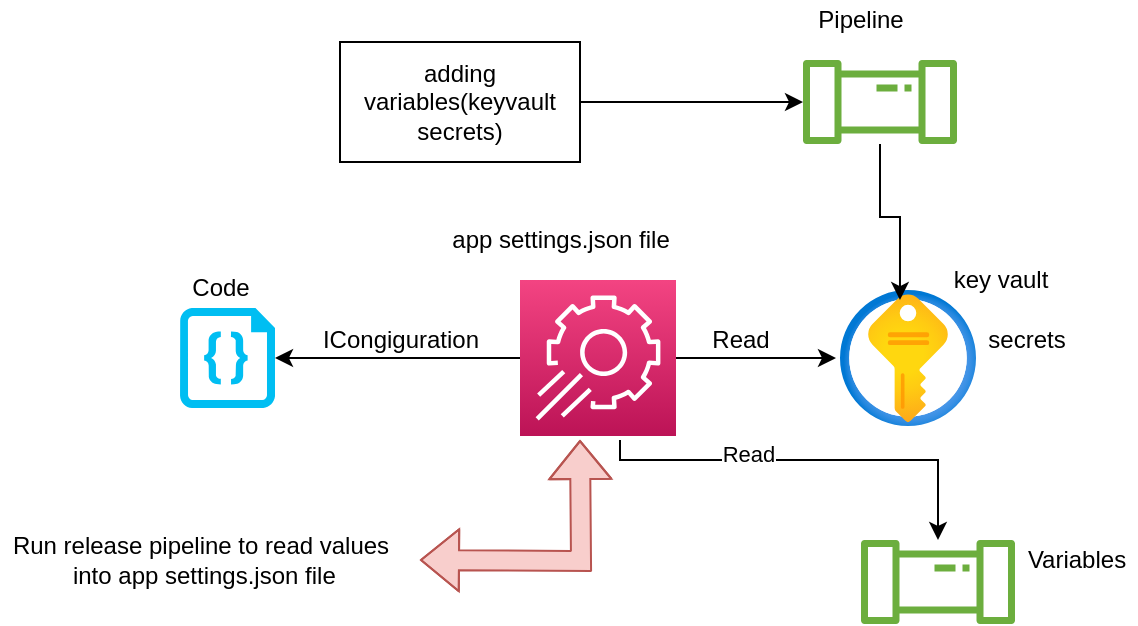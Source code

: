 <mxfile version="15.4.0" type="device"><diagram id="C5RBs43oDa-KdzZeNtuy" name="Page-1"><mxGraphModel dx="1422" dy="839" grid="1" gridSize="10" guides="1" tooltips="1" connect="1" arrows="1" fold="1" page="1" pageScale="1" pageWidth="827" pageHeight="1169" math="0" shadow="0"><root><mxCell id="WIyWlLk6GJQsqaUBKTNV-0"/><mxCell id="WIyWlLk6GJQsqaUBKTNV-1" parent="WIyWlLk6GJQsqaUBKTNV-0"/><mxCell id="Gymsj25UkxFFF0yRkXxZ-0" value="" style="aspect=fixed;html=1;points=[];align=center;image;fontSize=12;image=img/lib/azure2/security/Key_Vaults.svg;" vertex="1" parent="WIyWlLk6GJQsqaUBKTNV-1"><mxGeometry x="590" y="185" width="68" height="68" as="geometry"/></mxCell><mxCell id="Gymsj25UkxFFF0yRkXxZ-4" value="" style="edgeStyle=orthogonalEdgeStyle;rounded=0;orthogonalLoop=1;jettySize=auto;html=1;" edge="1" parent="WIyWlLk6GJQsqaUBKTNV-1" source="Gymsj25UkxFFF0yRkXxZ-1"><mxGeometry relative="1" as="geometry"><mxPoint x="588" y="219" as="targetPoint"/></mxGeometry></mxCell><mxCell id="Gymsj25UkxFFF0yRkXxZ-15" value="" style="edgeStyle=orthogonalEdgeStyle;rounded=0;orthogonalLoop=1;jettySize=auto;html=1;" edge="1" parent="WIyWlLk6GJQsqaUBKTNV-1" source="Gymsj25UkxFFF0yRkXxZ-1" target="Gymsj25UkxFFF0yRkXxZ-2"><mxGeometry relative="1" as="geometry"/></mxCell><mxCell id="Gymsj25UkxFFF0yRkXxZ-1" value="" style="sketch=0;points=[[0,0,0],[0.25,0,0],[0.5,0,0],[0.75,0,0],[1,0,0],[0,1,0],[0.25,1,0],[0.5,1,0],[0.75,1,0],[1,1,0],[0,0.25,0],[0,0.5,0],[0,0.75,0],[1,0.25,0],[1,0.5,0],[1,0.75,0]];points=[[0,0,0],[0.25,0,0],[0.5,0,0],[0.75,0,0],[1,0,0],[0,1,0],[0.25,1,0],[0.5,1,0],[0.75,1,0],[1,1,0],[0,0.25,0],[0,0.5,0],[0,0.75,0],[1,0.25,0],[1,0.5,0],[1,0.75,0]];outlineConnect=0;fontColor=#232F3E;gradientColor=#F34482;gradientDirection=north;fillColor=#BC1356;strokeColor=#ffffff;dashed=0;verticalLabelPosition=bottom;verticalAlign=top;align=center;html=1;fontSize=12;fontStyle=0;aspect=fixed;shape=mxgraph.aws4.resourceIcon;resIcon=mxgraph.aws4.app_config;" vertex="1" parent="WIyWlLk6GJQsqaUBKTNV-1"><mxGeometry x="430" y="180" width="78" height="78" as="geometry"/></mxCell><mxCell id="Gymsj25UkxFFF0yRkXxZ-2" value="" style="verticalLabelPosition=bottom;html=1;verticalAlign=top;align=center;strokeColor=none;fillColor=#00BEF2;shape=mxgraph.azure.code_file;pointerEvents=1;" vertex="1" parent="WIyWlLk6GJQsqaUBKTNV-1"><mxGeometry x="260" y="194" width="47.5" height="50" as="geometry"/></mxCell><mxCell id="Gymsj25UkxFFF0yRkXxZ-5" value="key vault" style="text;html=1;align=center;verticalAlign=middle;resizable=0;points=[];autosize=1;strokeColor=none;fillColor=none;" vertex="1" parent="WIyWlLk6GJQsqaUBKTNV-1"><mxGeometry x="640" y="170" width="60" height="20" as="geometry"/></mxCell><mxCell id="Gymsj25UkxFFF0yRkXxZ-6" value="app settings.json file" style="text;html=1;align=center;verticalAlign=middle;resizable=0;points=[];autosize=1;strokeColor=none;fillColor=none;" vertex="1" parent="WIyWlLk6GJQsqaUBKTNV-1"><mxGeometry x="390" y="150" width="120" height="20" as="geometry"/></mxCell><mxCell id="Gymsj25UkxFFF0yRkXxZ-10" value="" style="edgeStyle=orthogonalEdgeStyle;rounded=0;orthogonalLoop=1;jettySize=auto;html=1;entryX=0.441;entryY=0.074;entryDx=0;entryDy=0;entryPerimeter=0;" edge="1" parent="WIyWlLk6GJQsqaUBKTNV-1" source="Gymsj25UkxFFF0yRkXxZ-9" target="Gymsj25UkxFFF0yRkXxZ-0"><mxGeometry relative="1" as="geometry"/></mxCell><mxCell id="Gymsj25UkxFFF0yRkXxZ-9" value="" style="sketch=0;outlineConnect=0;fontColor=#232F3E;gradientColor=none;fillColor=#6CAE3E;strokeColor=none;dashed=0;verticalLabelPosition=bottom;verticalAlign=top;align=center;html=1;fontSize=12;fontStyle=0;aspect=fixed;pointerEvents=1;shape=mxgraph.aws4.iot_analytics_pipeline;" vertex="1" parent="WIyWlLk6GJQsqaUBKTNV-1"><mxGeometry x="571" y="70" width="78" height="42" as="geometry"/></mxCell><mxCell id="Gymsj25UkxFFF0yRkXxZ-12" value="" style="edgeStyle=orthogonalEdgeStyle;rounded=0;orthogonalLoop=1;jettySize=auto;html=1;" edge="1" parent="WIyWlLk6GJQsqaUBKTNV-1" source="Gymsj25UkxFFF0yRkXxZ-11" target="Gymsj25UkxFFF0yRkXxZ-9"><mxGeometry relative="1" as="geometry"/></mxCell><mxCell id="Gymsj25UkxFFF0yRkXxZ-11" value="adding variables(keyvault secrets)" style="rounded=0;whiteSpace=wrap;html=1;" vertex="1" parent="WIyWlLk6GJQsqaUBKTNV-1"><mxGeometry x="340" y="61" width="120" height="60" as="geometry"/></mxCell><mxCell id="Gymsj25UkxFFF0yRkXxZ-13" value="Pipeline" style="text;html=1;align=center;verticalAlign=middle;resizable=0;points=[];autosize=1;strokeColor=none;fillColor=none;" vertex="1" parent="WIyWlLk6GJQsqaUBKTNV-1"><mxGeometry x="570" y="40" width="60" height="20" as="geometry"/></mxCell><mxCell id="Gymsj25UkxFFF0yRkXxZ-14" value="Read" style="text;html=1;align=center;verticalAlign=middle;resizable=0;points=[];autosize=1;strokeColor=none;fillColor=none;" vertex="1" parent="WIyWlLk6GJQsqaUBKTNV-1"><mxGeometry x="520" y="200" width="40" height="20" as="geometry"/></mxCell><mxCell id="Gymsj25UkxFFF0yRkXxZ-16" value="ICongiguration" style="text;html=1;align=center;verticalAlign=middle;resizable=0;points=[];autosize=1;strokeColor=none;fillColor=none;" vertex="1" parent="WIyWlLk6GJQsqaUBKTNV-1"><mxGeometry x="325" y="200" width="90" height="20" as="geometry"/></mxCell><mxCell id="Gymsj25UkxFFF0yRkXxZ-17" value="" style="sketch=0;outlineConnect=0;fontColor=#232F3E;gradientColor=none;fillColor=#6CAE3E;strokeColor=none;dashed=0;verticalLabelPosition=bottom;verticalAlign=top;align=center;html=1;fontSize=12;fontStyle=0;aspect=fixed;pointerEvents=1;shape=mxgraph.aws4.iot_analytics_pipeline;" vertex="1" parent="WIyWlLk6GJQsqaUBKTNV-1"><mxGeometry x="600" y="310" width="78" height="42" as="geometry"/></mxCell><mxCell id="Gymsj25UkxFFF0yRkXxZ-18" value="Variables" style="text;html=1;align=center;verticalAlign=middle;resizable=0;points=[];autosize=1;strokeColor=none;fillColor=none;" vertex="1" parent="WIyWlLk6GJQsqaUBKTNV-1"><mxGeometry x="678" y="310" width="60" height="20" as="geometry"/></mxCell><mxCell id="Gymsj25UkxFFF0yRkXxZ-19" value="secrets" style="text;html=1;align=center;verticalAlign=middle;resizable=0;points=[];autosize=1;strokeColor=none;fillColor=none;" vertex="1" parent="WIyWlLk6GJQsqaUBKTNV-1"><mxGeometry x="658" y="200" width="50" height="20" as="geometry"/></mxCell><mxCell id="Gymsj25UkxFFF0yRkXxZ-22" value="" style="edgeStyle=elbowEdgeStyle;elbow=vertical;endArrow=classic;html=1;rounded=0;exitX=0.641;exitY=1.026;exitDx=0;exitDy=0;exitPerimeter=0;" edge="1" parent="WIyWlLk6GJQsqaUBKTNV-1" source="Gymsj25UkxFFF0yRkXxZ-1" target="Gymsj25UkxFFF0yRkXxZ-17"><mxGeometry width="50" height="50" relative="1" as="geometry"><mxPoint x="390" y="230" as="sourcePoint"/><mxPoint x="590" y="330" as="targetPoint"/><Array as="points"><mxPoint x="540" y="270"/><mxPoint x="480" y="280"/></Array></mxGeometry></mxCell><mxCell id="Gymsj25UkxFFF0yRkXxZ-28" value="Read&lt;br&gt;" style="edgeLabel;html=1;align=center;verticalAlign=middle;resizable=0;points=[];" vertex="1" connectable="0" parent="Gymsj25UkxFFF0yRkXxZ-22"><mxGeometry x="-0.292" y="3" relative="1" as="geometry"><mxPoint as="offset"/></mxGeometry></mxCell><mxCell id="Gymsj25UkxFFF0yRkXxZ-24" value="Run release pipeline to read values&lt;br&gt;&amp;nbsp;into app settings.json file" style="text;html=1;align=center;verticalAlign=middle;resizable=0;points=[];autosize=1;strokeColor=none;fillColor=none;" vertex="1" parent="WIyWlLk6GJQsqaUBKTNV-1"><mxGeometry x="170" y="305" width="200" height="30" as="geometry"/></mxCell><mxCell id="Gymsj25UkxFFF0yRkXxZ-27" value="" style="shape=flexArrow;endArrow=classic;startArrow=classic;html=1;rounded=0;edgeStyle=orthogonalEdgeStyle;fillColor=#f8cecc;strokeColor=#b85450;" edge="1" parent="WIyWlLk6GJQsqaUBKTNV-1"><mxGeometry width="100" height="100" relative="1" as="geometry"><mxPoint x="380" y="320" as="sourcePoint"/><mxPoint x="460" y="260" as="targetPoint"/></mxGeometry></mxCell><mxCell id="Gymsj25UkxFFF0yRkXxZ-57" value="Code" style="text;html=1;align=center;verticalAlign=middle;resizable=0;points=[];autosize=1;strokeColor=none;fillColor=none;" vertex="1" parent="WIyWlLk6GJQsqaUBKTNV-1"><mxGeometry x="260" y="174" width="40" height="20" as="geometry"/></mxCell></root></mxGraphModel></diagram></mxfile>